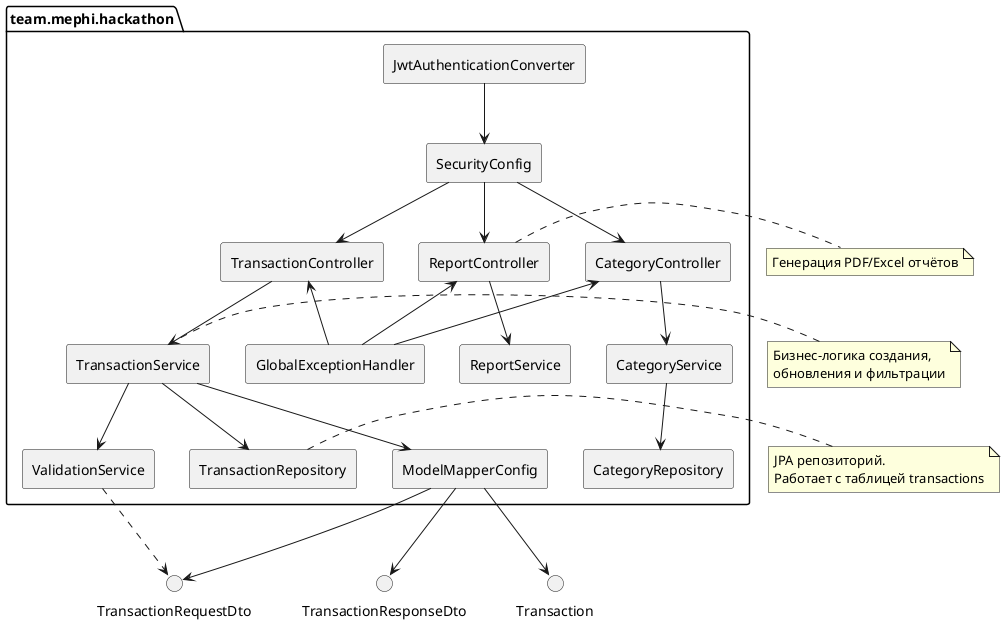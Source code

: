 @startuml
skinparam componentStyle rectangle

package "team.mephi.hackathon" {
  [TransactionController] as TC
  [CategoryController] as CC
  [ReportController] as RC

  [TransactionService] as TS
  [CategoryService] as CS
  [ReportService] as RS
  [ValidationService] as VS

  [TransactionRepository] as TR
  [CategoryRepository] as CR

  [GlobalExceptionHandler] as EH
  [JwtAuthenticationConverter] as JC
  [SecurityConfig] as SC

  [ModelMapperConfig] as MM
}

TC --> TS
CC --> CS
RC --> RS

TS --> TR
TS --> VS
TS --> MM

CS --> CR

VS ..> TransactionRequestDto

JC --> SC

EH -up-> TC
EH -up-> CC
EH -up-> RC

MM --> TransactionRequestDto
MM --> Transaction
MM --> TransactionResponseDto

SC --> TC
SC --> CC
SC --> RC

note right of TS
  Бизнес-логика создания,
  обновления и фильтрации
end note

note right of TR
  JPA репозиторий.
  Работает с таблицей transactions
end note

note right of RC
  Генерация PDF/Excel отчётов
end note

@enduml
